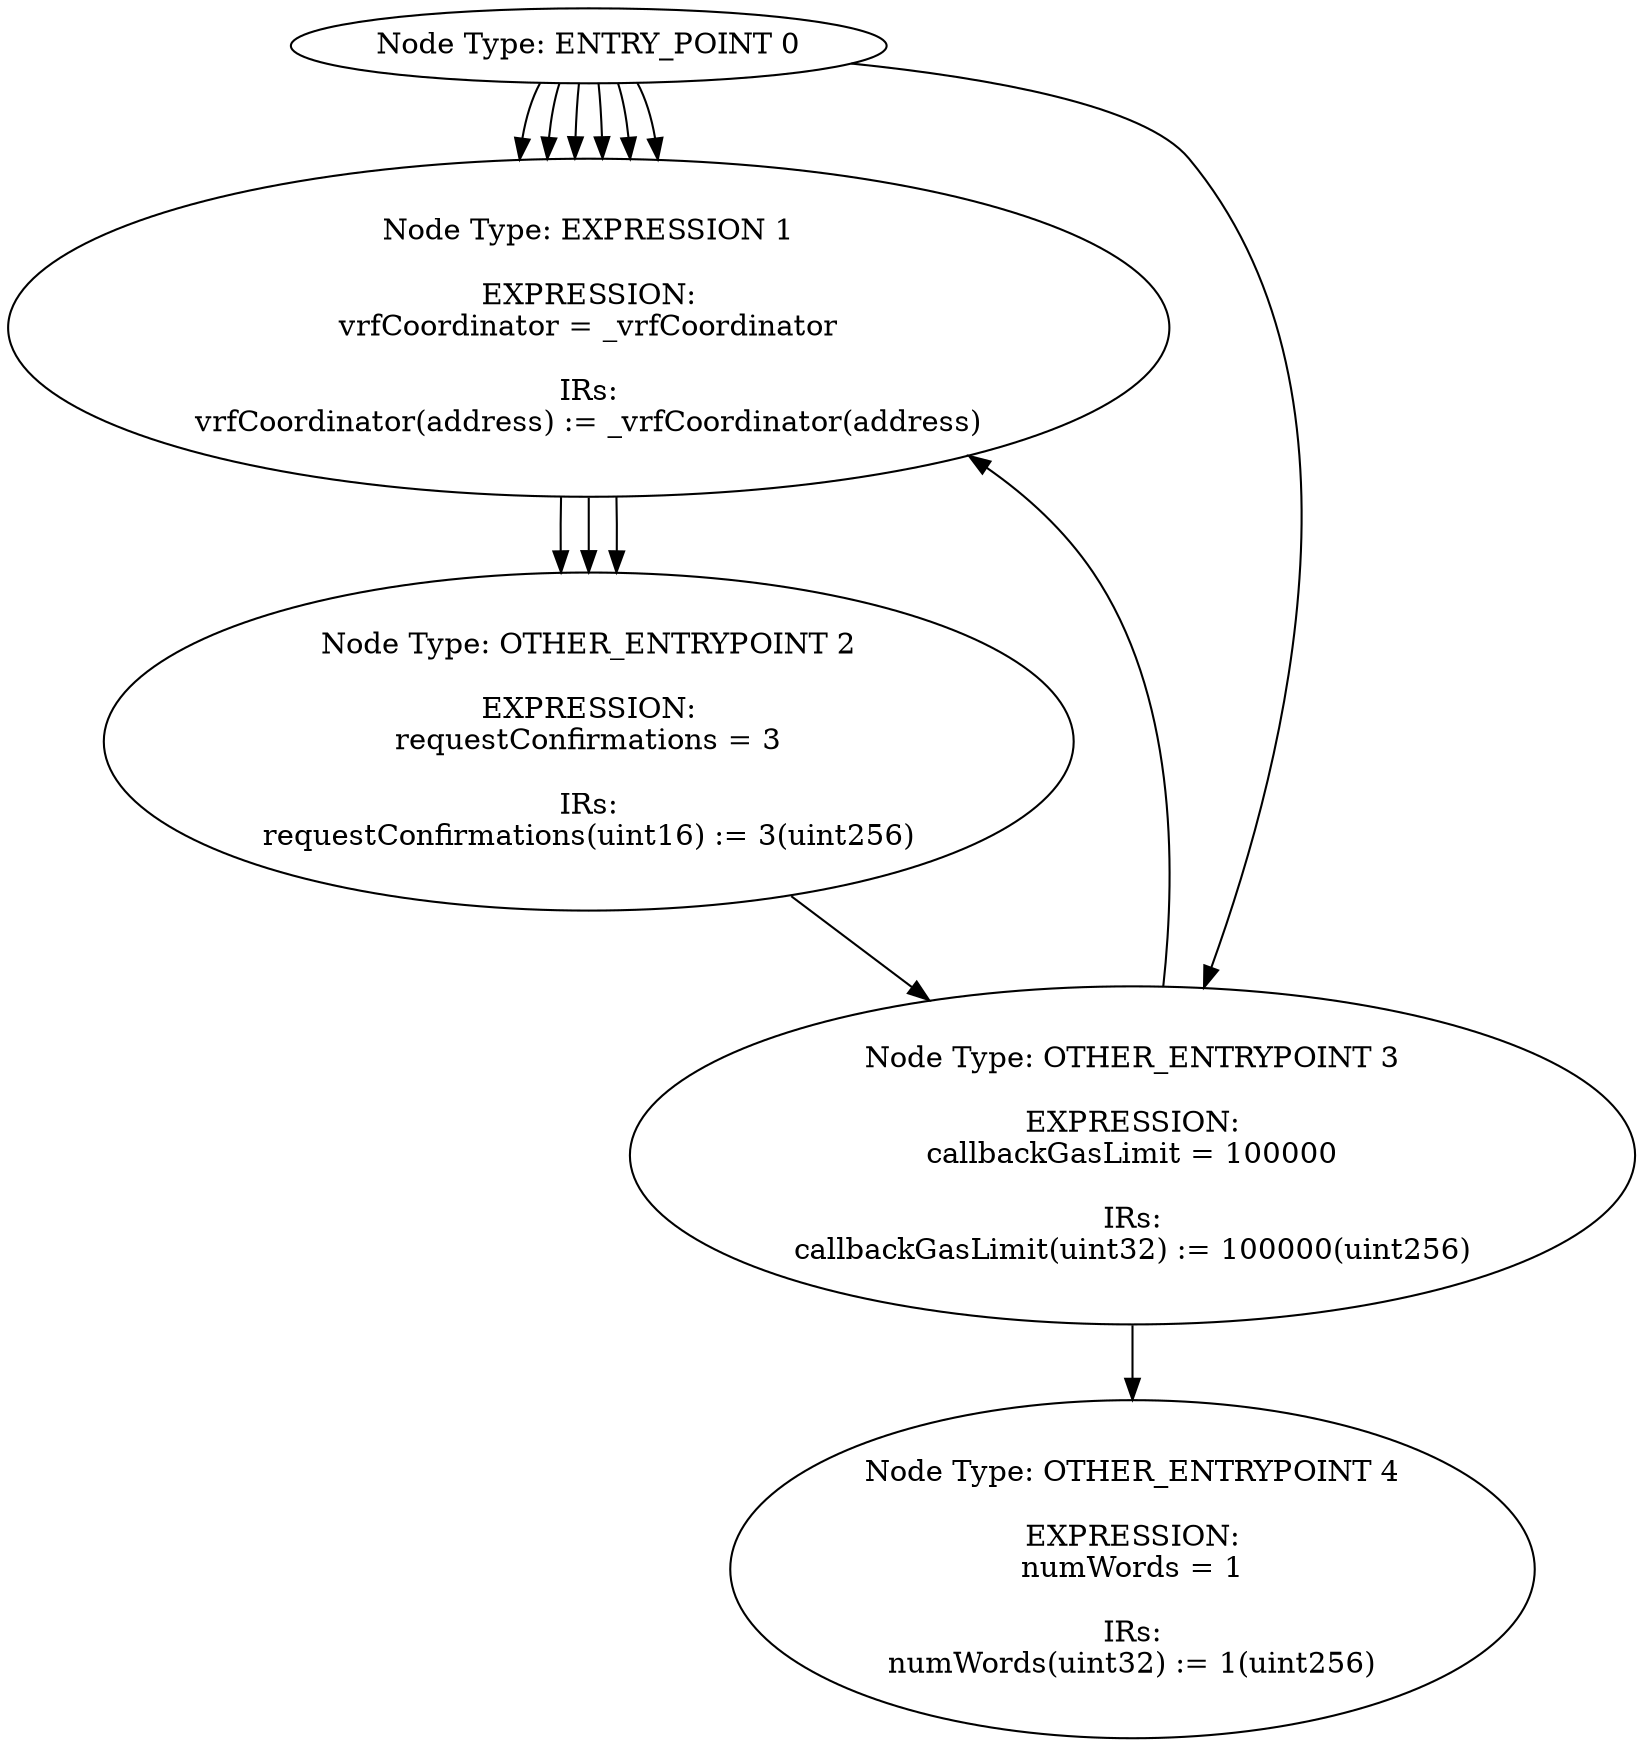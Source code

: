 digraph CFG {
0[label="Node Type: ENTRY_POINT 0
"];
0->1;
1[label="Node Type: EXPRESSION 1

EXPRESSION:
vrfCoordinator = _vrfCoordinator

IRs:
vrfCoordinator(address) := _vrfCoordinator(address)"];
0[label="Node Type: ENTRY_POINT 0
"];
0->3;
1[label="Node Type: EXPRESSION 1

EXPRESSION:
COORDINATOR = VRFCoordinatorV2Interface(vrfCoordinator)

IRs:
TMP_0 = CONVERT vrfCoordinator to VRFCoordinatorV2Interface
COORDINATOR(VRFCoordinatorV2Interface) := TMP_0(VRFCoordinatorV2Interface)"];
1->2;
2[label="Node Type: EXPRESSION 2

EXPRESSION:
subscriptionId = _subscriptionId

IRs:
subscriptionId(uint64) := _subscriptionId(uint64)"];
3[label="Node Type: EXPRESSION 3

EXPRESSION:
VRFConsumerBaseV2(vrfCoordinator)

IRs:
INTERNAL_CALL, VRFConsumerBaseV2.constructor(address)(vrfCoordinator)"];
3->1;
0[label="Node Type: ENTRY_POINT 0
"];
0->1;
1[label="Node Type: EXPRESSION 1

EXPRESSION:
randomResult = randomWords[0]

IRs:
REF_1(uint256) -> randomWords[0]
randomResult(uint256) := REF_1(uint256)"];
0[label="Node Type: ENTRY_POINT 0
"];
0->1;
1[label="Node Type: EXPRESSION 1

EXPRESSION:
require(bool,string)(randomResult > 0,Random number not generated yet)

IRs:
TMP_3(bool) = randomResult > 0
TMP_4(None) = SOLIDITY_CALL require(bool,string)(TMP_3,Random number not generated yet)"];
1->2;
2[label="Node Type: RETURN 2

EXPRESSION:
(randomResult % max) + 1

IRs:
TMP_5(uint256) = randomResult % max
TMP_6(uint256) = TMP_5 (c)+ 1
RETURN TMP_6"];
0[label="Node Type: ENTRY_POINT 0
"];
0->1;
1[label="Node Type: EXPRESSION 1

EXPRESSION:
COORDINATOR.requestRandomWords(keyHash,subscriptionId,requestConfirmations,callbackGasLimit,numWords)

IRs:
TMP_2(uint256) = HIGH_LEVEL_CALL, dest:COORDINATOR(VRFCoordinatorV2Interface), function:requestRandomWords, arguments:['keyHash', 'subscriptionId', 'requestConfirmations', 'callbackGasLimit', 'numWords']  "];
0[label="Node Type: OTHER_ENTRYPOINT 0

EXPRESSION:
vrfCoordinator = 0x8103B0A8A00be2DDC778e6e7eaa21791Cd364625

IRs:
vrfCoordinator(address) := 736542100814370719003330277217658782188674893349(address)"];
0->1;
1[label="Node Type: OTHER_ENTRYPOINT 1

EXPRESSION:
keyHash = 0x6c3699283bda56ad74f6b855546325b68d482e983852a3a5bde69e3ea85e90b3

IRs:
keyHash(bytes32) := 48946254440382972832698805719512371851335635566567336452645420954950968447155(uint256)"];
1->2;
2[label="Node Type: OTHER_ENTRYPOINT 2

EXPRESSION:
requestConfirmations = 3

IRs:
requestConfirmations(uint16) := 3(uint256)"];
2->3;
3[label="Node Type: OTHER_ENTRYPOINT 3

EXPRESSION:
callbackGasLimit = 100000

IRs:
callbackGasLimit(uint32) := 100000(uint256)"];
3->4;
4[label="Node Type: OTHER_ENTRYPOINT 4

EXPRESSION:
numWords = 1

IRs:
numWords(uint32) := 1(uint256)"];
0[label="Node Type: ENTRY_POINT 0
"];
0->1;
1[label="Node Type: EXPRESSION 1

EXPRESSION:
vrfCoordinator = _vrfCoordinator

IRs:
vrfCoordinator(address) := _vrfCoordinator(address)"];
}

